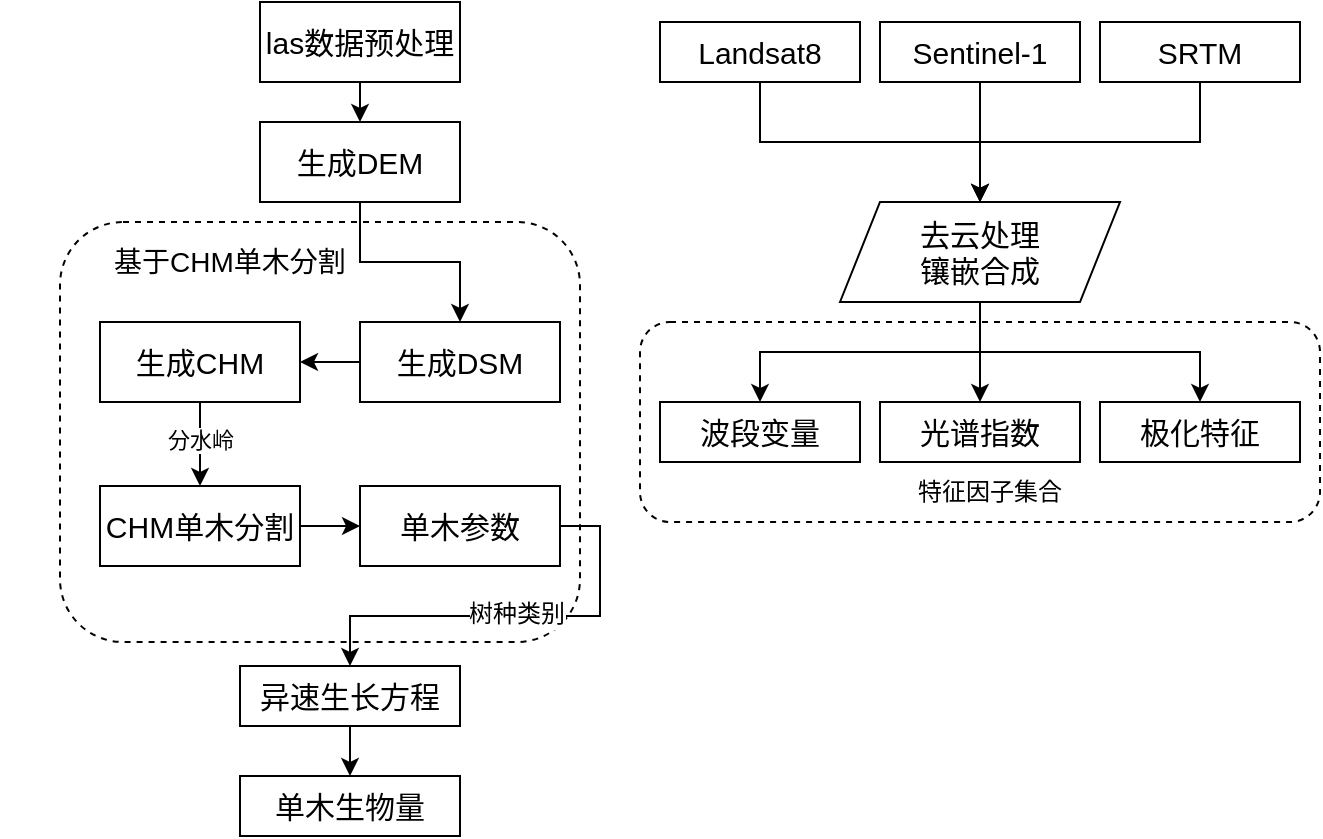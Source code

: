 <mxfile version="23.1.6" type="device">
  <diagram name="第 1 页" id="34E-3VCQTNK93VPSZdet">
    <mxGraphModel dx="1514" dy="823" grid="1" gridSize="10" guides="1" tooltips="1" connect="1" arrows="1" fold="1" page="1" pageScale="1" pageWidth="1200" pageHeight="1600" math="0" shadow="0">
      <root>
        <mxCell id="0" />
        <mxCell id="1" parent="0" />
        <mxCell id="EMyQQeRSvri7IwaIUMR2-37" value="" style="rounded=1;whiteSpace=wrap;html=1;glass=0;dashed=1;shadow=0;" vertex="1" parent="1">
          <mxGeometry x="640" y="400" width="340" height="100" as="geometry" />
        </mxCell>
        <mxCell id="EMyQQeRSvri7IwaIUMR2-18" value="" style="rounded=1;whiteSpace=wrap;html=1;glass=0;dashed=1;shadow=0;" vertex="1" parent="1">
          <mxGeometry x="350" y="350" width="260" height="210" as="geometry" />
        </mxCell>
        <mxCell id="EMyQQeRSvri7IwaIUMR2-13" style="edgeStyle=orthogonalEdgeStyle;rounded=0;orthogonalLoop=1;jettySize=auto;html=1;exitX=0.5;exitY=1;exitDx=0;exitDy=0;entryX=0.5;entryY=0;entryDx=0;entryDy=0;" edge="1" parent="1" source="EMyQQeRSvri7IwaIUMR2-1" target="EMyQQeRSvri7IwaIUMR2-3">
          <mxGeometry relative="1" as="geometry" />
        </mxCell>
        <mxCell id="EMyQQeRSvri7IwaIUMR2-1" value="&lt;font style=&quot;font-size: 15px;&quot;&gt;las数据预处理&lt;/font&gt;" style="rounded=0;whiteSpace=wrap;html=1;" vertex="1" parent="1">
          <mxGeometry x="450" y="240" width="100" height="40" as="geometry" />
        </mxCell>
        <mxCell id="EMyQQeRSvri7IwaIUMR2-14" style="edgeStyle=orthogonalEdgeStyle;rounded=0;orthogonalLoop=1;jettySize=auto;html=1;exitX=0.5;exitY=1;exitDx=0;exitDy=0;" edge="1" parent="1" source="EMyQQeRSvri7IwaIUMR2-3" target="EMyQQeRSvri7IwaIUMR2-4">
          <mxGeometry relative="1" as="geometry" />
        </mxCell>
        <mxCell id="EMyQQeRSvri7IwaIUMR2-3" value="&lt;font style=&quot;font-size: 15px;&quot;&gt;生成DEM&lt;/font&gt;" style="rounded=0;whiteSpace=wrap;html=1;" vertex="1" parent="1">
          <mxGeometry x="450" y="300" width="100" height="40" as="geometry" />
        </mxCell>
        <mxCell id="EMyQQeRSvri7IwaIUMR2-44" style="edgeStyle=orthogonalEdgeStyle;rounded=0;orthogonalLoop=1;jettySize=auto;html=1;" edge="1" parent="1" source="EMyQQeRSvri7IwaIUMR2-4" target="EMyQQeRSvri7IwaIUMR2-6">
          <mxGeometry relative="1" as="geometry" />
        </mxCell>
        <mxCell id="EMyQQeRSvri7IwaIUMR2-4" value="&lt;font style=&quot;font-size: 15px;&quot;&gt;生成DSM&lt;br&gt;&lt;/font&gt;" style="rounded=0;whiteSpace=wrap;html=1;" vertex="1" parent="1">
          <mxGeometry x="500" y="400" width="100" height="40" as="geometry" />
        </mxCell>
        <mxCell id="EMyQQeRSvri7IwaIUMR2-16" style="edgeStyle=orthogonalEdgeStyle;rounded=0;orthogonalLoop=1;jettySize=auto;html=1;exitX=0.5;exitY=1;exitDx=0;exitDy=0;" edge="1" parent="1" source="EMyQQeRSvri7IwaIUMR2-6" target="EMyQQeRSvri7IwaIUMR2-7">
          <mxGeometry relative="1" as="geometry" />
        </mxCell>
        <mxCell id="EMyQQeRSvri7IwaIUMR2-19" value="分水岭" style="edgeLabel;html=1;align=center;verticalAlign=middle;resizable=0;points=[];" vertex="1" connectable="0" parent="EMyQQeRSvri7IwaIUMR2-16">
          <mxGeometry x="-0.107" relative="1" as="geometry">
            <mxPoint as="offset" />
          </mxGeometry>
        </mxCell>
        <mxCell id="EMyQQeRSvri7IwaIUMR2-6" value="&lt;font style=&quot;font-size: 15px;&quot;&gt;生成CHM&lt;br&gt;&lt;/font&gt;" style="rounded=0;whiteSpace=wrap;html=1;" vertex="1" parent="1">
          <mxGeometry x="370" y="400" width="100" height="40" as="geometry" />
        </mxCell>
        <mxCell id="EMyQQeRSvri7IwaIUMR2-45" value="" style="edgeStyle=orthogonalEdgeStyle;rounded=0;orthogonalLoop=1;jettySize=auto;html=1;" edge="1" parent="1" source="EMyQQeRSvri7IwaIUMR2-7" target="EMyQQeRSvri7IwaIUMR2-8">
          <mxGeometry relative="1" as="geometry" />
        </mxCell>
        <mxCell id="EMyQQeRSvri7IwaIUMR2-7" value="&lt;font style=&quot;font-size: 15px;&quot;&gt;CHM单木分割&lt;br&gt;&lt;/font&gt;" style="rounded=0;whiteSpace=wrap;html=1;" vertex="1" parent="1">
          <mxGeometry x="370" y="482" width="100" height="40" as="geometry" />
        </mxCell>
        <mxCell id="EMyQQeRSvri7IwaIUMR2-21" style="edgeStyle=orthogonalEdgeStyle;rounded=0;orthogonalLoop=1;jettySize=auto;html=1;exitX=1;exitY=0.5;exitDx=0;exitDy=0;" edge="1" parent="1" source="EMyQQeRSvri7IwaIUMR2-8" target="EMyQQeRSvri7IwaIUMR2-20">
          <mxGeometry relative="1" as="geometry" />
        </mxCell>
        <mxCell id="EMyQQeRSvri7IwaIUMR2-22" value="&lt;font style=&quot;font-size: 12px;&quot;&gt;树种类别&lt;/font&gt;" style="edgeLabel;html=1;align=center;verticalAlign=middle;resizable=0;points=[];" vertex="1" connectable="0" parent="EMyQQeRSvri7IwaIUMR2-21">
          <mxGeometry y="-1" relative="1" as="geometry">
            <mxPoint as="offset" />
          </mxGeometry>
        </mxCell>
        <mxCell id="EMyQQeRSvri7IwaIUMR2-8" value="&lt;font style=&quot;font-size: 15px;&quot;&gt;单木参数&lt;br&gt;&lt;/font&gt;" style="rounded=0;whiteSpace=wrap;html=1;" vertex="1" parent="1">
          <mxGeometry x="500" y="482" width="100" height="40" as="geometry" />
        </mxCell>
        <mxCell id="EMyQQeRSvri7IwaIUMR2-9" value="&lt;font style=&quot;font-size: 14px;&quot;&gt;基于CHM单木分割&lt;/font&gt;" style="text;html=1;align=center;verticalAlign=middle;whiteSpace=wrap;rounded=0;" vertex="1" parent="1">
          <mxGeometry x="320" y="350" width="230" height="40" as="geometry" />
        </mxCell>
        <mxCell id="EMyQQeRSvri7IwaIUMR2-25" value="" style="edgeStyle=orthogonalEdgeStyle;rounded=0;orthogonalLoop=1;jettySize=auto;html=1;" edge="1" parent="1" source="EMyQQeRSvri7IwaIUMR2-20" target="EMyQQeRSvri7IwaIUMR2-24">
          <mxGeometry relative="1" as="geometry" />
        </mxCell>
        <mxCell id="EMyQQeRSvri7IwaIUMR2-20" value="&lt;font style=&quot;font-size: 15px;&quot;&gt;异速生长方程&lt;/font&gt;" style="rounded=0;whiteSpace=wrap;html=1;" vertex="1" parent="1">
          <mxGeometry x="440" y="572" width="110" height="30" as="geometry" />
        </mxCell>
        <mxCell id="EMyQQeRSvri7IwaIUMR2-24" value="&lt;font style=&quot;font-size: 15px;&quot;&gt;单木生物量&lt;/font&gt;" style="rounded=0;whiteSpace=wrap;html=1;" vertex="1" parent="1">
          <mxGeometry x="440" y="627" width="110" height="30" as="geometry" />
        </mxCell>
        <mxCell id="EMyQQeRSvri7IwaIUMR2-31" style="edgeStyle=orthogonalEdgeStyle;rounded=0;orthogonalLoop=1;jettySize=auto;html=1;exitX=0.5;exitY=1;exitDx=0;exitDy=0;" edge="1" parent="1" source="EMyQQeRSvri7IwaIUMR2-26" target="EMyQQeRSvri7IwaIUMR2-30">
          <mxGeometry relative="1" as="geometry" />
        </mxCell>
        <mxCell id="EMyQQeRSvri7IwaIUMR2-26" value="&lt;font style=&quot;font-size: 15px;&quot;&gt;Landsat8&lt;/font&gt;" style="rounded=0;whiteSpace=wrap;html=1;" vertex="1" parent="1">
          <mxGeometry x="650" y="250" width="100" height="30" as="geometry" />
        </mxCell>
        <mxCell id="EMyQQeRSvri7IwaIUMR2-32" style="edgeStyle=orthogonalEdgeStyle;rounded=0;orthogonalLoop=1;jettySize=auto;html=1;exitX=0.5;exitY=1;exitDx=0;exitDy=0;entryX=0.5;entryY=0;entryDx=0;entryDy=0;" edge="1" parent="1" source="EMyQQeRSvri7IwaIUMR2-28" target="EMyQQeRSvri7IwaIUMR2-30">
          <mxGeometry relative="1" as="geometry">
            <mxPoint x="800" y="310" as="targetPoint" />
          </mxGeometry>
        </mxCell>
        <mxCell id="EMyQQeRSvri7IwaIUMR2-28" value="&lt;font style=&quot;font-size: 15px;&quot;&gt;Sentinel-1&lt;/font&gt;" style="rounded=0;whiteSpace=wrap;html=1;" vertex="1" parent="1">
          <mxGeometry x="760" y="250" width="100" height="30" as="geometry" />
        </mxCell>
        <mxCell id="EMyQQeRSvri7IwaIUMR2-33" style="edgeStyle=orthogonalEdgeStyle;rounded=0;orthogonalLoop=1;jettySize=auto;html=1;exitX=0.5;exitY=1;exitDx=0;exitDy=0;entryX=0.5;entryY=0;entryDx=0;entryDy=0;" edge="1" parent="1" source="EMyQQeRSvri7IwaIUMR2-29" target="EMyQQeRSvri7IwaIUMR2-30">
          <mxGeometry relative="1" as="geometry">
            <mxPoint x="800" y="310" as="targetPoint" />
          </mxGeometry>
        </mxCell>
        <mxCell id="EMyQQeRSvri7IwaIUMR2-29" value="&lt;font style=&quot;font-size: 15px;&quot;&gt;SRTM&lt;/font&gt;" style="rounded=0;whiteSpace=wrap;html=1;" vertex="1" parent="1">
          <mxGeometry x="870" y="250" width="100" height="30" as="geometry" />
        </mxCell>
        <mxCell id="EMyQQeRSvri7IwaIUMR2-38" value="" style="edgeStyle=orthogonalEdgeStyle;rounded=0;orthogonalLoop=1;jettySize=auto;html=1;" edge="1" parent="1" source="EMyQQeRSvri7IwaIUMR2-30" target="EMyQQeRSvri7IwaIUMR2-36">
          <mxGeometry relative="1" as="geometry" />
        </mxCell>
        <mxCell id="EMyQQeRSvri7IwaIUMR2-39" style="edgeStyle=orthogonalEdgeStyle;rounded=0;orthogonalLoop=1;jettySize=auto;html=1;" edge="1" parent="1" source="EMyQQeRSvri7IwaIUMR2-30" target="EMyQQeRSvri7IwaIUMR2-34">
          <mxGeometry relative="1" as="geometry" />
        </mxCell>
        <mxCell id="EMyQQeRSvri7IwaIUMR2-41" style="edgeStyle=orthogonalEdgeStyle;rounded=0;orthogonalLoop=1;jettySize=auto;html=1;exitX=0.5;exitY=1;exitDx=0;exitDy=0;" edge="1" parent="1" source="EMyQQeRSvri7IwaIUMR2-30" target="EMyQQeRSvri7IwaIUMR2-35">
          <mxGeometry relative="1" as="geometry" />
        </mxCell>
        <mxCell id="EMyQQeRSvri7IwaIUMR2-30" value="&lt;font style=&quot;font-size: 15px;&quot;&gt;去云处理&lt;br&gt;镶嵌合成&lt;/font&gt;" style="shape=parallelogram;perimeter=parallelogramPerimeter;whiteSpace=wrap;html=1;fixedSize=1;" vertex="1" parent="1">
          <mxGeometry x="740" y="340" width="140" height="50" as="geometry" />
        </mxCell>
        <mxCell id="EMyQQeRSvri7IwaIUMR2-34" value="&lt;span style=&quot;font-size: 15px;&quot;&gt;波段变量&lt;/span&gt;" style="rounded=0;whiteSpace=wrap;html=1;" vertex="1" parent="1">
          <mxGeometry x="650" y="440" width="100" height="30" as="geometry" />
        </mxCell>
        <mxCell id="EMyQQeRSvri7IwaIUMR2-35" value="&lt;font style=&quot;font-size: 15px;&quot;&gt;极化特征&lt;/font&gt;" style="rounded=0;whiteSpace=wrap;html=1;" vertex="1" parent="1">
          <mxGeometry x="870" y="440" width="100" height="30" as="geometry" />
        </mxCell>
        <mxCell id="EMyQQeRSvri7IwaIUMR2-36" value="&lt;span style=&quot;font-size: 15px;&quot;&gt;光谱指数&lt;/span&gt;" style="rounded=0;whiteSpace=wrap;html=1;" vertex="1" parent="1">
          <mxGeometry x="760" y="440" width="100" height="30" as="geometry" />
        </mxCell>
        <mxCell id="EMyQQeRSvri7IwaIUMR2-42" value="特征因子集合" style="text;html=1;align=center;verticalAlign=middle;whiteSpace=wrap;rounded=0;" vertex="1" parent="1">
          <mxGeometry x="755" y="470" width="120" height="30" as="geometry" />
        </mxCell>
      </root>
    </mxGraphModel>
  </diagram>
</mxfile>
